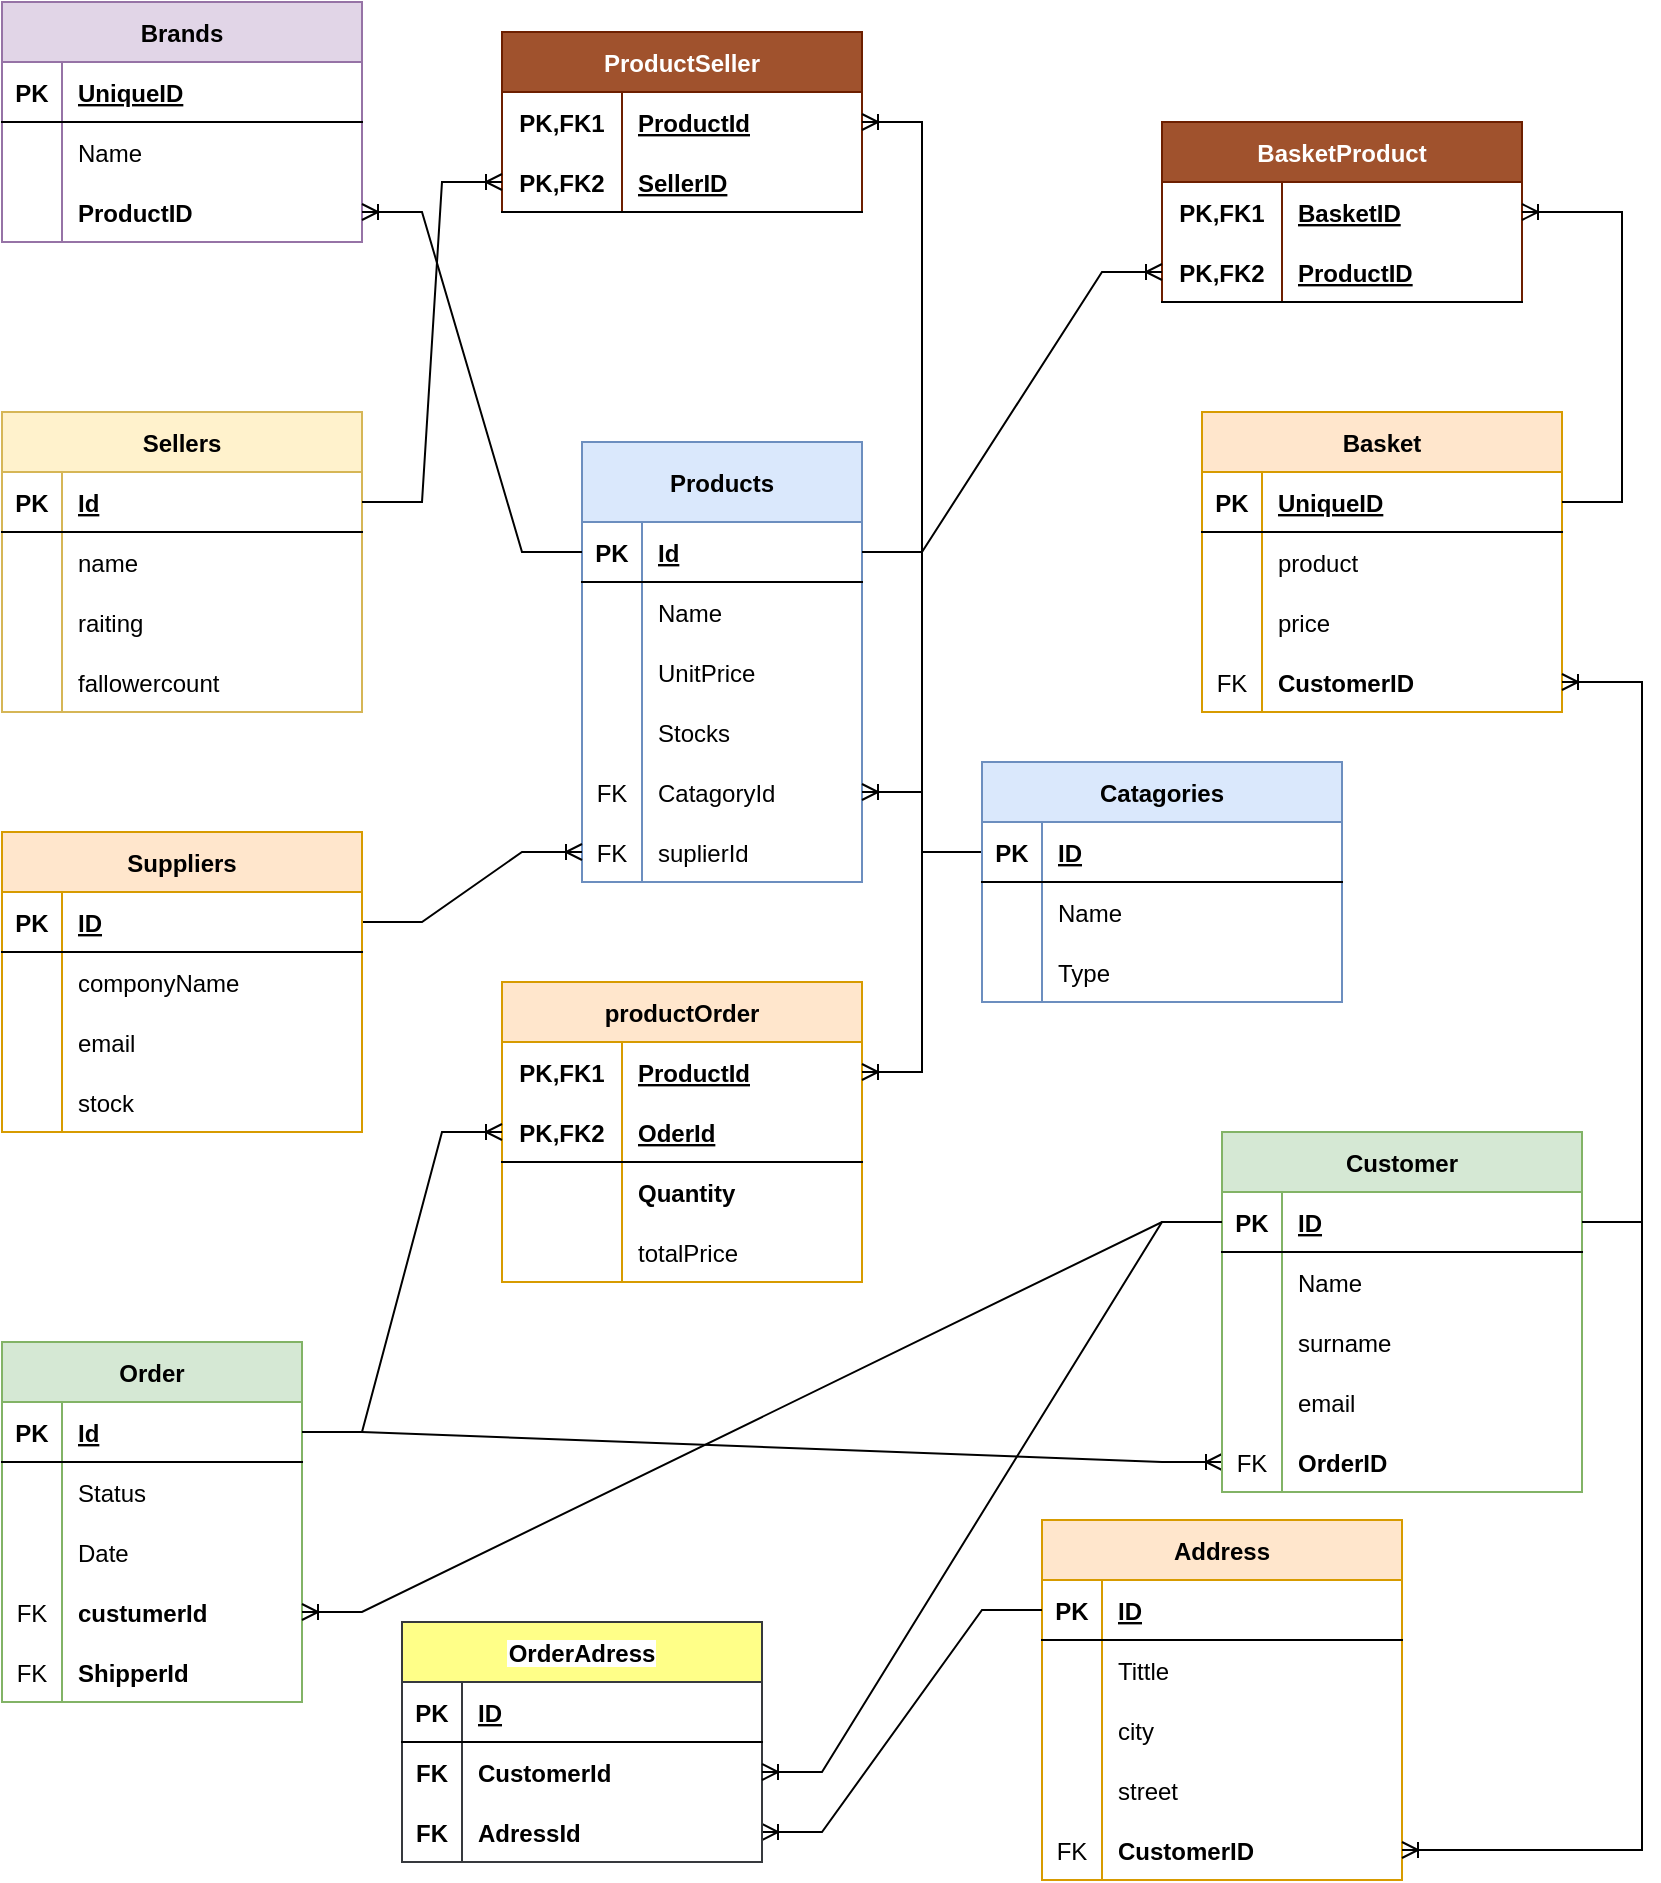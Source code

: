 <mxfile version="20.5.3" type="device"><diagram id="uLmXaA_rTnpHUvVM5UWr" name="Page-1"><mxGraphModel dx="1202" dy="511" grid="1" gridSize="10" guides="1" tooltips="1" connect="1" arrows="1" fold="1" page="1" pageScale="1" pageWidth="850" pageHeight="1100" math="0" shadow="0"><root><mxCell id="0"/><mxCell id="1" parent="0"/><mxCell id="Y8p78HQgg3cVnwT-oSne-27" value="Products" style="shape=table;startSize=40;container=1;collapsible=1;childLayout=tableLayout;fixedRows=1;rowLines=0;fontStyle=1;align=center;resizeLast=1;fillColor=#dae8fc;strokeColor=#6c8ebf;" vertex="1" parent="1"><mxGeometry x="300" y="450" width="140" height="220" as="geometry"/></mxCell><mxCell id="Y8p78HQgg3cVnwT-oSne-28" value="" style="shape=tableRow;horizontal=0;startSize=0;swimlaneHead=0;swimlaneBody=0;fillColor=none;collapsible=0;dropTarget=0;points=[[0,0.5],[1,0.5]];portConstraint=eastwest;top=0;left=0;right=0;bottom=1;" vertex="1" parent="Y8p78HQgg3cVnwT-oSne-27"><mxGeometry y="40" width="140" height="30" as="geometry"/></mxCell><mxCell id="Y8p78HQgg3cVnwT-oSne-29" value="PK" style="shape=partialRectangle;connectable=0;fillColor=none;top=0;left=0;bottom=0;right=0;fontStyle=1;overflow=hidden;" vertex="1" parent="Y8p78HQgg3cVnwT-oSne-28"><mxGeometry width="30" height="30" as="geometry"><mxRectangle width="30" height="30" as="alternateBounds"/></mxGeometry></mxCell><mxCell id="Y8p78HQgg3cVnwT-oSne-30" value="Id" style="shape=partialRectangle;connectable=0;fillColor=none;top=0;left=0;bottom=0;right=0;align=left;spacingLeft=6;fontStyle=5;overflow=hidden;" vertex="1" parent="Y8p78HQgg3cVnwT-oSne-28"><mxGeometry x="30" width="110" height="30" as="geometry"><mxRectangle width="110" height="30" as="alternateBounds"/></mxGeometry></mxCell><mxCell id="Y8p78HQgg3cVnwT-oSne-31" value="" style="shape=tableRow;horizontal=0;startSize=0;swimlaneHead=0;swimlaneBody=0;fillColor=none;collapsible=0;dropTarget=0;points=[[0,0.5],[1,0.5]];portConstraint=eastwest;top=0;left=0;right=0;bottom=0;" vertex="1" parent="Y8p78HQgg3cVnwT-oSne-27"><mxGeometry y="70" width="140" height="30" as="geometry"/></mxCell><mxCell id="Y8p78HQgg3cVnwT-oSne-32" value="" style="shape=partialRectangle;connectable=0;fillColor=none;top=0;left=0;bottom=0;right=0;editable=1;overflow=hidden;" vertex="1" parent="Y8p78HQgg3cVnwT-oSne-31"><mxGeometry width="30" height="30" as="geometry"><mxRectangle width="30" height="30" as="alternateBounds"/></mxGeometry></mxCell><mxCell id="Y8p78HQgg3cVnwT-oSne-33" value="Name" style="shape=partialRectangle;connectable=0;fillColor=none;top=0;left=0;bottom=0;right=0;align=left;spacingLeft=6;overflow=hidden;" vertex="1" parent="Y8p78HQgg3cVnwT-oSne-31"><mxGeometry x="30" width="110" height="30" as="geometry"><mxRectangle width="110" height="30" as="alternateBounds"/></mxGeometry></mxCell><mxCell id="Y8p78HQgg3cVnwT-oSne-34" value="" style="shape=tableRow;horizontal=0;startSize=0;swimlaneHead=0;swimlaneBody=0;fillColor=none;collapsible=0;dropTarget=0;points=[[0,0.5],[1,0.5]];portConstraint=eastwest;top=0;left=0;right=0;bottom=0;" vertex="1" parent="Y8p78HQgg3cVnwT-oSne-27"><mxGeometry y="100" width="140" height="30" as="geometry"/></mxCell><mxCell id="Y8p78HQgg3cVnwT-oSne-35" value="" style="shape=partialRectangle;connectable=0;fillColor=none;top=0;left=0;bottom=0;right=0;editable=1;overflow=hidden;" vertex="1" parent="Y8p78HQgg3cVnwT-oSne-34"><mxGeometry width="30" height="30" as="geometry"><mxRectangle width="30" height="30" as="alternateBounds"/></mxGeometry></mxCell><mxCell id="Y8p78HQgg3cVnwT-oSne-36" value="UnitPrice" style="shape=partialRectangle;connectable=0;fillColor=none;top=0;left=0;bottom=0;right=0;align=left;spacingLeft=6;overflow=hidden;" vertex="1" parent="Y8p78HQgg3cVnwT-oSne-34"><mxGeometry x="30" width="110" height="30" as="geometry"><mxRectangle width="110" height="30" as="alternateBounds"/></mxGeometry></mxCell><mxCell id="Y8p78HQgg3cVnwT-oSne-37" value="" style="shape=tableRow;horizontal=0;startSize=0;swimlaneHead=0;swimlaneBody=0;fillColor=none;collapsible=0;dropTarget=0;points=[[0,0.5],[1,0.5]];portConstraint=eastwest;top=0;left=0;right=0;bottom=0;" vertex="1" parent="Y8p78HQgg3cVnwT-oSne-27"><mxGeometry y="130" width="140" height="30" as="geometry"/></mxCell><mxCell id="Y8p78HQgg3cVnwT-oSne-38" value="" style="shape=partialRectangle;connectable=0;fillColor=none;top=0;left=0;bottom=0;right=0;editable=1;overflow=hidden;" vertex="1" parent="Y8p78HQgg3cVnwT-oSne-37"><mxGeometry width="30" height="30" as="geometry"><mxRectangle width="30" height="30" as="alternateBounds"/></mxGeometry></mxCell><mxCell id="Y8p78HQgg3cVnwT-oSne-39" value="Stocks" style="shape=partialRectangle;connectable=0;fillColor=none;top=0;left=0;bottom=0;right=0;align=left;spacingLeft=6;overflow=hidden;" vertex="1" parent="Y8p78HQgg3cVnwT-oSne-37"><mxGeometry x="30" width="110" height="30" as="geometry"><mxRectangle width="110" height="30" as="alternateBounds"/></mxGeometry></mxCell><mxCell id="Y8p78HQgg3cVnwT-oSne-40" value="" style="shape=tableRow;horizontal=0;startSize=0;swimlaneHead=0;swimlaneBody=0;fillColor=none;collapsible=0;dropTarget=0;points=[[0,0.5],[1,0.5]];portConstraint=eastwest;top=0;left=0;right=0;bottom=0;" vertex="1" parent="Y8p78HQgg3cVnwT-oSne-27"><mxGeometry y="160" width="140" height="30" as="geometry"/></mxCell><mxCell id="Y8p78HQgg3cVnwT-oSne-41" value="FK" style="shape=partialRectangle;connectable=0;fillColor=none;top=0;left=0;bottom=0;right=0;editable=1;overflow=hidden;" vertex="1" parent="Y8p78HQgg3cVnwT-oSne-40"><mxGeometry width="30" height="30" as="geometry"><mxRectangle width="30" height="30" as="alternateBounds"/></mxGeometry></mxCell><mxCell id="Y8p78HQgg3cVnwT-oSne-42" value="CatagoryId" style="shape=partialRectangle;connectable=0;fillColor=none;top=0;left=0;bottom=0;right=0;align=left;spacingLeft=6;overflow=hidden;" vertex="1" parent="Y8p78HQgg3cVnwT-oSne-40"><mxGeometry x="30" width="110" height="30" as="geometry"><mxRectangle width="110" height="30" as="alternateBounds"/></mxGeometry></mxCell><mxCell id="Y8p78HQgg3cVnwT-oSne-43" value="" style="shape=tableRow;horizontal=0;startSize=0;swimlaneHead=0;swimlaneBody=0;fillColor=none;collapsible=0;dropTarget=0;points=[[0,0.5],[1,0.5]];portConstraint=eastwest;top=0;left=0;right=0;bottom=0;" vertex="1" parent="Y8p78HQgg3cVnwT-oSne-27"><mxGeometry y="190" width="140" height="30" as="geometry"/></mxCell><mxCell id="Y8p78HQgg3cVnwT-oSne-44" value="FK" style="shape=partialRectangle;connectable=0;fillColor=none;top=0;left=0;bottom=0;right=0;editable=1;overflow=hidden;" vertex="1" parent="Y8p78HQgg3cVnwT-oSne-43"><mxGeometry width="30" height="30" as="geometry"><mxRectangle width="30" height="30" as="alternateBounds"/></mxGeometry></mxCell><mxCell id="Y8p78HQgg3cVnwT-oSne-45" value="suplierId" style="shape=partialRectangle;connectable=0;fillColor=none;top=0;left=0;bottom=0;right=0;align=left;spacingLeft=6;overflow=hidden;" vertex="1" parent="Y8p78HQgg3cVnwT-oSne-43"><mxGeometry x="30" width="110" height="30" as="geometry"><mxRectangle width="110" height="30" as="alternateBounds"/></mxGeometry></mxCell><mxCell id="Y8p78HQgg3cVnwT-oSne-46" value="Order" style="shape=table;startSize=30;container=1;collapsible=1;childLayout=tableLayout;fixedRows=1;rowLines=0;fontStyle=1;align=center;resizeLast=1;fillColor=#d5e8d4;strokeColor=#82b366;" vertex="1" parent="1"><mxGeometry x="10" y="900" width="150" height="180" as="geometry"/></mxCell><mxCell id="Y8p78HQgg3cVnwT-oSne-47" value="" style="shape=tableRow;horizontal=0;startSize=0;swimlaneHead=0;swimlaneBody=0;fillColor=none;collapsible=0;dropTarget=0;points=[[0,0.5],[1,0.5]];portConstraint=eastwest;top=0;left=0;right=0;bottom=1;" vertex="1" parent="Y8p78HQgg3cVnwT-oSne-46"><mxGeometry y="30" width="150" height="30" as="geometry"/></mxCell><mxCell id="Y8p78HQgg3cVnwT-oSne-48" value="PK" style="shape=partialRectangle;connectable=0;fillColor=none;top=0;left=0;bottom=0;right=0;fontStyle=1;overflow=hidden;" vertex="1" parent="Y8p78HQgg3cVnwT-oSne-47"><mxGeometry width="30" height="30" as="geometry"><mxRectangle width="30" height="30" as="alternateBounds"/></mxGeometry></mxCell><mxCell id="Y8p78HQgg3cVnwT-oSne-49" value="Id" style="shape=partialRectangle;connectable=0;fillColor=none;top=0;left=0;bottom=0;right=0;align=left;spacingLeft=6;fontStyle=5;overflow=hidden;" vertex="1" parent="Y8p78HQgg3cVnwT-oSne-47"><mxGeometry x="30" width="120" height="30" as="geometry"><mxRectangle width="120" height="30" as="alternateBounds"/></mxGeometry></mxCell><mxCell id="Y8p78HQgg3cVnwT-oSne-50" value="" style="shape=tableRow;horizontal=0;startSize=0;swimlaneHead=0;swimlaneBody=0;fillColor=none;collapsible=0;dropTarget=0;points=[[0,0.5],[1,0.5]];portConstraint=eastwest;top=0;left=0;right=0;bottom=0;" vertex="1" parent="Y8p78HQgg3cVnwT-oSne-46"><mxGeometry y="60" width="150" height="30" as="geometry"/></mxCell><mxCell id="Y8p78HQgg3cVnwT-oSne-51" value="" style="shape=partialRectangle;connectable=0;fillColor=none;top=0;left=0;bottom=0;right=0;editable=1;overflow=hidden;" vertex="1" parent="Y8p78HQgg3cVnwT-oSne-50"><mxGeometry width="30" height="30" as="geometry"><mxRectangle width="30" height="30" as="alternateBounds"/></mxGeometry></mxCell><mxCell id="Y8p78HQgg3cVnwT-oSne-52" value="Status" style="shape=partialRectangle;connectable=0;fillColor=none;top=0;left=0;bottom=0;right=0;align=left;spacingLeft=6;overflow=hidden;" vertex="1" parent="Y8p78HQgg3cVnwT-oSne-50"><mxGeometry x="30" width="120" height="30" as="geometry"><mxRectangle width="120" height="30" as="alternateBounds"/></mxGeometry></mxCell><mxCell id="Y8p78HQgg3cVnwT-oSne-53" value="" style="shape=tableRow;horizontal=0;startSize=0;swimlaneHead=0;swimlaneBody=0;fillColor=none;collapsible=0;dropTarget=0;points=[[0,0.5],[1,0.5]];portConstraint=eastwest;top=0;left=0;right=0;bottom=0;" vertex="1" parent="Y8p78HQgg3cVnwT-oSne-46"><mxGeometry y="90" width="150" height="30" as="geometry"/></mxCell><mxCell id="Y8p78HQgg3cVnwT-oSne-54" value="" style="shape=partialRectangle;connectable=0;fillColor=none;top=0;left=0;bottom=0;right=0;editable=1;overflow=hidden;" vertex="1" parent="Y8p78HQgg3cVnwT-oSne-53"><mxGeometry width="30" height="30" as="geometry"><mxRectangle width="30" height="30" as="alternateBounds"/></mxGeometry></mxCell><mxCell id="Y8p78HQgg3cVnwT-oSne-55" value="Date" style="shape=partialRectangle;connectable=0;fillColor=none;top=0;left=0;bottom=0;right=0;align=left;spacingLeft=6;overflow=hidden;" vertex="1" parent="Y8p78HQgg3cVnwT-oSne-53"><mxGeometry x="30" width="120" height="30" as="geometry"><mxRectangle width="120" height="30" as="alternateBounds"/></mxGeometry></mxCell><mxCell id="Y8p78HQgg3cVnwT-oSne-56" value="" style="shape=tableRow;horizontal=0;startSize=0;swimlaneHead=0;swimlaneBody=0;fillColor=none;collapsible=0;dropTarget=0;points=[[0,0.5],[1,0.5]];portConstraint=eastwest;top=0;left=0;right=0;bottom=0;" vertex="1" parent="Y8p78HQgg3cVnwT-oSne-46"><mxGeometry y="120" width="150" height="30" as="geometry"/></mxCell><mxCell id="Y8p78HQgg3cVnwT-oSne-57" value="FK" style="shape=partialRectangle;connectable=0;fillColor=none;top=0;left=0;bottom=0;right=0;editable=1;overflow=hidden;" vertex="1" parent="Y8p78HQgg3cVnwT-oSne-56"><mxGeometry width="30" height="30" as="geometry"><mxRectangle width="30" height="30" as="alternateBounds"/></mxGeometry></mxCell><mxCell id="Y8p78HQgg3cVnwT-oSne-58" value="custumerId" style="shape=partialRectangle;connectable=0;fillColor=none;top=0;left=0;bottom=0;right=0;align=left;spacingLeft=6;overflow=hidden;fontStyle=1" vertex="1" parent="Y8p78HQgg3cVnwT-oSne-56"><mxGeometry x="30" width="120" height="30" as="geometry"><mxRectangle width="120" height="30" as="alternateBounds"/></mxGeometry></mxCell><mxCell id="Y8p78HQgg3cVnwT-oSne-62" value="" style="shape=tableRow;horizontal=0;startSize=0;swimlaneHead=0;swimlaneBody=0;fillColor=none;collapsible=0;dropTarget=0;points=[[0,0.5],[1,0.5]];portConstraint=eastwest;top=0;left=0;right=0;bottom=0;" vertex="1" parent="Y8p78HQgg3cVnwT-oSne-46"><mxGeometry y="150" width="150" height="30" as="geometry"/></mxCell><mxCell id="Y8p78HQgg3cVnwT-oSne-63" value="FK" style="shape=partialRectangle;connectable=0;fillColor=none;top=0;left=0;bottom=0;right=0;editable=1;overflow=hidden;" vertex="1" parent="Y8p78HQgg3cVnwT-oSne-62"><mxGeometry width="30" height="30" as="geometry"><mxRectangle width="30" height="30" as="alternateBounds"/></mxGeometry></mxCell><mxCell id="Y8p78HQgg3cVnwT-oSne-64" value="ShipperId" style="shape=partialRectangle;connectable=0;fillColor=none;top=0;left=0;bottom=0;right=0;align=left;spacingLeft=6;overflow=hidden;fontStyle=1" vertex="1" parent="Y8p78HQgg3cVnwT-oSne-62"><mxGeometry x="30" width="120" height="30" as="geometry"><mxRectangle width="120" height="30" as="alternateBounds"/></mxGeometry></mxCell><mxCell id="Y8p78HQgg3cVnwT-oSne-65" value="BasketProduct" style="shape=table;startSize=30;container=1;collapsible=1;childLayout=tableLayout;fixedRows=1;rowLines=0;fontStyle=1;align=center;resizeLast=1;fillColor=#a0522d;fontColor=#ffffff;strokeColor=#6D1F00;" vertex="1" parent="1"><mxGeometry x="590" y="290" width="180" height="90" as="geometry"/></mxCell><mxCell id="Y8p78HQgg3cVnwT-oSne-66" value="" style="shape=tableRow;horizontal=0;startSize=0;swimlaneHead=0;swimlaneBody=0;fillColor=none;collapsible=0;dropTarget=0;points=[[0,0.5],[1,0.5]];portConstraint=eastwest;top=0;left=0;right=0;bottom=0;" vertex="1" parent="Y8p78HQgg3cVnwT-oSne-65"><mxGeometry y="30" width="180" height="30" as="geometry"/></mxCell><mxCell id="Y8p78HQgg3cVnwT-oSne-67" value="PK,FK1" style="shape=partialRectangle;connectable=0;fillColor=none;top=0;left=0;bottom=0;right=0;fontStyle=1;overflow=hidden;" vertex="1" parent="Y8p78HQgg3cVnwT-oSne-66"><mxGeometry width="60" height="30" as="geometry"><mxRectangle width="60" height="30" as="alternateBounds"/></mxGeometry></mxCell><mxCell id="Y8p78HQgg3cVnwT-oSne-68" value="BasketID" style="shape=partialRectangle;connectable=0;fillColor=none;top=0;left=0;bottom=0;right=0;align=left;spacingLeft=6;fontStyle=5;overflow=hidden;" vertex="1" parent="Y8p78HQgg3cVnwT-oSne-66"><mxGeometry x="60" width="120" height="30" as="geometry"><mxRectangle width="120" height="30" as="alternateBounds"/></mxGeometry></mxCell><mxCell id="Y8p78HQgg3cVnwT-oSne-69" value="" style="shape=tableRow;horizontal=0;startSize=0;swimlaneHead=0;swimlaneBody=0;fillColor=none;collapsible=0;dropTarget=0;points=[[0,0.5],[1,0.5]];portConstraint=eastwest;top=0;left=0;right=0;bottom=1;" vertex="1" parent="Y8p78HQgg3cVnwT-oSne-65"><mxGeometry y="60" width="180" height="30" as="geometry"/></mxCell><mxCell id="Y8p78HQgg3cVnwT-oSne-70" value="PK,FK2" style="shape=partialRectangle;connectable=0;fillColor=none;top=0;left=0;bottom=0;right=0;fontStyle=1;overflow=hidden;" vertex="1" parent="Y8p78HQgg3cVnwT-oSne-69"><mxGeometry width="60" height="30" as="geometry"><mxRectangle width="60" height="30" as="alternateBounds"/></mxGeometry></mxCell><mxCell id="Y8p78HQgg3cVnwT-oSne-71" value="ProductID" style="shape=partialRectangle;connectable=0;fillColor=none;top=0;left=0;bottom=0;right=0;align=left;spacingLeft=6;fontStyle=5;overflow=hidden;" vertex="1" parent="Y8p78HQgg3cVnwT-oSne-69"><mxGeometry x="60" width="120" height="30" as="geometry"><mxRectangle width="120" height="30" as="alternateBounds"/></mxGeometry></mxCell><mxCell id="Y8p78HQgg3cVnwT-oSne-72" value="Address" style="shape=table;startSize=30;container=1;collapsible=1;childLayout=tableLayout;fixedRows=1;rowLines=0;fontStyle=1;align=center;resizeLast=1;fillColor=#ffe6cc;strokeColor=#d79b00;" vertex="1" parent="1"><mxGeometry x="530" y="989" width="180" height="180" as="geometry"/></mxCell><mxCell id="Y8p78HQgg3cVnwT-oSne-73" value="" style="shape=tableRow;horizontal=0;startSize=0;swimlaneHead=0;swimlaneBody=0;fillColor=none;collapsible=0;dropTarget=0;points=[[0,0.5],[1,0.5]];portConstraint=eastwest;top=0;left=0;right=0;bottom=1;" vertex="1" parent="Y8p78HQgg3cVnwT-oSne-72"><mxGeometry y="30" width="180" height="30" as="geometry"/></mxCell><mxCell id="Y8p78HQgg3cVnwT-oSne-74" value="PK" style="shape=partialRectangle;connectable=0;fillColor=none;top=0;left=0;bottom=0;right=0;fontStyle=1;overflow=hidden;" vertex="1" parent="Y8p78HQgg3cVnwT-oSne-73"><mxGeometry width="30" height="30" as="geometry"><mxRectangle width="30" height="30" as="alternateBounds"/></mxGeometry></mxCell><mxCell id="Y8p78HQgg3cVnwT-oSne-75" value="ID" style="shape=partialRectangle;connectable=0;fillColor=none;top=0;left=0;bottom=0;right=0;align=left;spacingLeft=6;fontStyle=5;overflow=hidden;" vertex="1" parent="Y8p78HQgg3cVnwT-oSne-73"><mxGeometry x="30" width="150" height="30" as="geometry"><mxRectangle width="150" height="30" as="alternateBounds"/></mxGeometry></mxCell><mxCell id="Y8p78HQgg3cVnwT-oSne-76" value="" style="shape=tableRow;horizontal=0;startSize=0;swimlaneHead=0;swimlaneBody=0;fillColor=none;collapsible=0;dropTarget=0;points=[[0,0.5],[1,0.5]];portConstraint=eastwest;top=0;left=0;right=0;bottom=0;" vertex="1" parent="Y8p78HQgg3cVnwT-oSne-72"><mxGeometry y="60" width="180" height="30" as="geometry"/></mxCell><mxCell id="Y8p78HQgg3cVnwT-oSne-77" value="" style="shape=partialRectangle;connectable=0;fillColor=none;top=0;left=0;bottom=0;right=0;editable=1;overflow=hidden;" vertex="1" parent="Y8p78HQgg3cVnwT-oSne-76"><mxGeometry width="30" height="30" as="geometry"><mxRectangle width="30" height="30" as="alternateBounds"/></mxGeometry></mxCell><mxCell id="Y8p78HQgg3cVnwT-oSne-78" value="Tittle" style="shape=partialRectangle;connectable=0;fillColor=none;top=0;left=0;bottom=0;right=0;align=left;spacingLeft=6;overflow=hidden;" vertex="1" parent="Y8p78HQgg3cVnwT-oSne-76"><mxGeometry x="30" width="150" height="30" as="geometry"><mxRectangle width="150" height="30" as="alternateBounds"/></mxGeometry></mxCell><mxCell id="Y8p78HQgg3cVnwT-oSne-79" value="" style="shape=tableRow;horizontal=0;startSize=0;swimlaneHead=0;swimlaneBody=0;fillColor=none;collapsible=0;dropTarget=0;points=[[0,0.5],[1,0.5]];portConstraint=eastwest;top=0;left=0;right=0;bottom=0;" vertex="1" parent="Y8p78HQgg3cVnwT-oSne-72"><mxGeometry y="90" width="180" height="30" as="geometry"/></mxCell><mxCell id="Y8p78HQgg3cVnwT-oSne-80" value="" style="shape=partialRectangle;connectable=0;fillColor=none;top=0;left=0;bottom=0;right=0;editable=1;overflow=hidden;" vertex="1" parent="Y8p78HQgg3cVnwT-oSne-79"><mxGeometry width="30" height="30" as="geometry"><mxRectangle width="30" height="30" as="alternateBounds"/></mxGeometry></mxCell><mxCell id="Y8p78HQgg3cVnwT-oSne-81" value="city" style="shape=partialRectangle;connectable=0;fillColor=none;top=0;left=0;bottom=0;right=0;align=left;spacingLeft=6;overflow=hidden;" vertex="1" parent="Y8p78HQgg3cVnwT-oSne-79"><mxGeometry x="30" width="150" height="30" as="geometry"><mxRectangle width="150" height="30" as="alternateBounds"/></mxGeometry></mxCell><mxCell id="Y8p78HQgg3cVnwT-oSne-82" value="" style="shape=tableRow;horizontal=0;startSize=0;swimlaneHead=0;swimlaneBody=0;fillColor=none;collapsible=0;dropTarget=0;points=[[0,0.5],[1,0.5]];portConstraint=eastwest;top=0;left=0;right=0;bottom=0;" vertex="1" parent="Y8p78HQgg3cVnwT-oSne-72"><mxGeometry y="120" width="180" height="30" as="geometry"/></mxCell><mxCell id="Y8p78HQgg3cVnwT-oSne-83" value="" style="shape=partialRectangle;connectable=0;fillColor=none;top=0;left=0;bottom=0;right=0;editable=1;overflow=hidden;" vertex="1" parent="Y8p78HQgg3cVnwT-oSne-82"><mxGeometry width="30" height="30" as="geometry"><mxRectangle width="30" height="30" as="alternateBounds"/></mxGeometry></mxCell><mxCell id="Y8p78HQgg3cVnwT-oSne-84" value="street" style="shape=partialRectangle;connectable=0;fillColor=none;top=0;left=0;bottom=0;right=0;align=left;spacingLeft=6;overflow=hidden;" vertex="1" parent="Y8p78HQgg3cVnwT-oSne-82"><mxGeometry x="30" width="150" height="30" as="geometry"><mxRectangle width="150" height="30" as="alternateBounds"/></mxGeometry></mxCell><mxCell id="Y8p78HQgg3cVnwT-oSne-85" value="" style="shape=tableRow;horizontal=0;startSize=0;swimlaneHead=0;swimlaneBody=0;fillColor=none;collapsible=0;dropTarget=0;points=[[0,0.5],[1,0.5]];portConstraint=eastwest;top=0;left=0;right=0;bottom=0;" vertex="1" parent="Y8p78HQgg3cVnwT-oSne-72"><mxGeometry y="150" width="180" height="30" as="geometry"/></mxCell><mxCell id="Y8p78HQgg3cVnwT-oSne-86" value="FK" style="shape=partialRectangle;connectable=0;fillColor=none;top=0;left=0;bottom=0;right=0;editable=1;overflow=hidden;" vertex="1" parent="Y8p78HQgg3cVnwT-oSne-85"><mxGeometry width="30" height="30" as="geometry"><mxRectangle width="30" height="30" as="alternateBounds"/></mxGeometry></mxCell><mxCell id="Y8p78HQgg3cVnwT-oSne-87" value="CustomerID" style="shape=partialRectangle;connectable=0;fillColor=none;top=0;left=0;bottom=0;right=0;align=left;spacingLeft=6;overflow=hidden;fontStyle=1" vertex="1" parent="Y8p78HQgg3cVnwT-oSne-85"><mxGeometry x="30" width="150" height="30" as="geometry"><mxRectangle width="150" height="30" as="alternateBounds"/></mxGeometry></mxCell><mxCell id="Y8p78HQgg3cVnwT-oSne-88" style="edgeStyle=orthogonalEdgeStyle;rounded=0;orthogonalLoop=1;jettySize=auto;html=1;exitX=1;exitY=0.5;exitDx=0;exitDy=0;" edge="1" parent="Y8p78HQgg3cVnwT-oSne-72" source="Y8p78HQgg3cVnwT-oSne-85" target="Y8p78HQgg3cVnwT-oSne-85"><mxGeometry relative="1" as="geometry"/></mxCell><mxCell id="Y8p78HQgg3cVnwT-oSne-89" value="Sellers" style="shape=table;startSize=30;container=1;collapsible=1;childLayout=tableLayout;fixedRows=1;rowLines=0;fontStyle=1;align=center;resizeLast=1;fillColor=#fff2cc;strokeColor=#d6b656;" vertex="1" parent="1"><mxGeometry x="10" y="435" width="180" height="150" as="geometry"/></mxCell><mxCell id="Y8p78HQgg3cVnwT-oSne-90" value="" style="shape=tableRow;horizontal=0;startSize=0;swimlaneHead=0;swimlaneBody=0;fillColor=none;collapsible=0;dropTarget=0;points=[[0,0.5],[1,0.5]];portConstraint=eastwest;top=0;left=0;right=0;bottom=1;" vertex="1" parent="Y8p78HQgg3cVnwT-oSne-89"><mxGeometry y="30" width="180" height="30" as="geometry"/></mxCell><mxCell id="Y8p78HQgg3cVnwT-oSne-91" value="PK" style="shape=partialRectangle;connectable=0;fillColor=none;top=0;left=0;bottom=0;right=0;fontStyle=1;overflow=hidden;" vertex="1" parent="Y8p78HQgg3cVnwT-oSne-90"><mxGeometry width="30" height="30" as="geometry"><mxRectangle width="30" height="30" as="alternateBounds"/></mxGeometry></mxCell><mxCell id="Y8p78HQgg3cVnwT-oSne-92" value="Id" style="shape=partialRectangle;connectable=0;fillColor=none;top=0;left=0;bottom=0;right=0;align=left;spacingLeft=6;fontStyle=5;overflow=hidden;" vertex="1" parent="Y8p78HQgg3cVnwT-oSne-90"><mxGeometry x="30" width="150" height="30" as="geometry"><mxRectangle width="150" height="30" as="alternateBounds"/></mxGeometry></mxCell><mxCell id="Y8p78HQgg3cVnwT-oSne-93" value="" style="shape=tableRow;horizontal=0;startSize=0;swimlaneHead=0;swimlaneBody=0;fillColor=none;collapsible=0;dropTarget=0;points=[[0,0.5],[1,0.5]];portConstraint=eastwest;top=0;left=0;right=0;bottom=0;" vertex="1" parent="Y8p78HQgg3cVnwT-oSne-89"><mxGeometry y="60" width="180" height="30" as="geometry"/></mxCell><mxCell id="Y8p78HQgg3cVnwT-oSne-94" value="" style="shape=partialRectangle;connectable=0;fillColor=none;top=0;left=0;bottom=0;right=0;editable=1;overflow=hidden;" vertex="1" parent="Y8p78HQgg3cVnwT-oSne-93"><mxGeometry width="30" height="30" as="geometry"><mxRectangle width="30" height="30" as="alternateBounds"/></mxGeometry></mxCell><mxCell id="Y8p78HQgg3cVnwT-oSne-95" value="name" style="shape=partialRectangle;connectable=0;fillColor=none;top=0;left=0;bottom=0;right=0;align=left;spacingLeft=6;overflow=hidden;" vertex="1" parent="Y8p78HQgg3cVnwT-oSne-93"><mxGeometry x="30" width="150" height="30" as="geometry"><mxRectangle width="150" height="30" as="alternateBounds"/></mxGeometry></mxCell><mxCell id="Y8p78HQgg3cVnwT-oSne-96" value="" style="shape=tableRow;horizontal=0;startSize=0;swimlaneHead=0;swimlaneBody=0;fillColor=none;collapsible=0;dropTarget=0;points=[[0,0.5],[1,0.5]];portConstraint=eastwest;top=0;left=0;right=0;bottom=0;" vertex="1" parent="Y8p78HQgg3cVnwT-oSne-89"><mxGeometry y="90" width="180" height="30" as="geometry"/></mxCell><mxCell id="Y8p78HQgg3cVnwT-oSne-97" value="" style="shape=partialRectangle;connectable=0;fillColor=none;top=0;left=0;bottom=0;right=0;editable=1;overflow=hidden;" vertex="1" parent="Y8p78HQgg3cVnwT-oSne-96"><mxGeometry width="30" height="30" as="geometry"><mxRectangle width="30" height="30" as="alternateBounds"/></mxGeometry></mxCell><mxCell id="Y8p78HQgg3cVnwT-oSne-98" value="raiting" style="shape=partialRectangle;connectable=0;fillColor=none;top=0;left=0;bottom=0;right=0;align=left;spacingLeft=6;overflow=hidden;" vertex="1" parent="Y8p78HQgg3cVnwT-oSne-96"><mxGeometry x="30" width="150" height="30" as="geometry"><mxRectangle width="150" height="30" as="alternateBounds"/></mxGeometry></mxCell><mxCell id="Y8p78HQgg3cVnwT-oSne-99" value="" style="shape=tableRow;horizontal=0;startSize=0;swimlaneHead=0;swimlaneBody=0;fillColor=none;collapsible=0;dropTarget=0;points=[[0,0.5],[1,0.5]];portConstraint=eastwest;top=0;left=0;right=0;bottom=0;" vertex="1" parent="Y8p78HQgg3cVnwT-oSne-89"><mxGeometry y="120" width="180" height="30" as="geometry"/></mxCell><mxCell id="Y8p78HQgg3cVnwT-oSne-100" value="" style="shape=partialRectangle;connectable=0;fillColor=none;top=0;left=0;bottom=0;right=0;editable=1;overflow=hidden;" vertex="1" parent="Y8p78HQgg3cVnwT-oSne-99"><mxGeometry width="30" height="30" as="geometry"><mxRectangle width="30" height="30" as="alternateBounds"/></mxGeometry></mxCell><mxCell id="Y8p78HQgg3cVnwT-oSne-101" value="fallowercount" style="shape=partialRectangle;connectable=0;fillColor=none;top=0;left=0;bottom=0;right=0;align=left;spacingLeft=6;overflow=hidden;" vertex="1" parent="Y8p78HQgg3cVnwT-oSne-99"><mxGeometry x="30" width="150" height="30" as="geometry"><mxRectangle width="150" height="30" as="alternateBounds"/></mxGeometry></mxCell><mxCell id="Y8p78HQgg3cVnwT-oSne-102" value="Brands" style="shape=table;startSize=30;container=1;collapsible=1;childLayout=tableLayout;fixedRows=1;rowLines=0;fontStyle=1;align=center;resizeLast=1;fillColor=#e1d5e7;strokeColor=#9673a6;" vertex="1" parent="1"><mxGeometry x="10" y="230" width="180" height="120" as="geometry"/></mxCell><mxCell id="Y8p78HQgg3cVnwT-oSne-103" value="" style="shape=tableRow;horizontal=0;startSize=0;swimlaneHead=0;swimlaneBody=0;fillColor=none;collapsible=0;dropTarget=0;points=[[0,0.5],[1,0.5]];portConstraint=eastwest;top=0;left=0;right=0;bottom=1;" vertex="1" parent="Y8p78HQgg3cVnwT-oSne-102"><mxGeometry y="30" width="180" height="30" as="geometry"/></mxCell><mxCell id="Y8p78HQgg3cVnwT-oSne-104" value="PK" style="shape=partialRectangle;connectable=0;fillColor=none;top=0;left=0;bottom=0;right=0;fontStyle=1;overflow=hidden;" vertex="1" parent="Y8p78HQgg3cVnwT-oSne-103"><mxGeometry width="30" height="30" as="geometry"><mxRectangle width="30" height="30" as="alternateBounds"/></mxGeometry></mxCell><mxCell id="Y8p78HQgg3cVnwT-oSne-105" value="UniqueID" style="shape=partialRectangle;connectable=0;fillColor=none;top=0;left=0;bottom=0;right=0;align=left;spacingLeft=6;fontStyle=5;overflow=hidden;" vertex="1" parent="Y8p78HQgg3cVnwT-oSne-103"><mxGeometry x="30" width="150" height="30" as="geometry"><mxRectangle width="150" height="30" as="alternateBounds"/></mxGeometry></mxCell><mxCell id="Y8p78HQgg3cVnwT-oSne-106" value="" style="shape=tableRow;horizontal=0;startSize=0;swimlaneHead=0;swimlaneBody=0;fillColor=none;collapsible=0;dropTarget=0;points=[[0,0.5],[1,0.5]];portConstraint=eastwest;top=0;left=0;right=0;bottom=0;" vertex="1" parent="Y8p78HQgg3cVnwT-oSne-102"><mxGeometry y="60" width="180" height="30" as="geometry"/></mxCell><mxCell id="Y8p78HQgg3cVnwT-oSne-107" value="" style="shape=partialRectangle;connectable=0;fillColor=none;top=0;left=0;bottom=0;right=0;editable=1;overflow=hidden;" vertex="1" parent="Y8p78HQgg3cVnwT-oSne-106"><mxGeometry width="30" height="30" as="geometry"><mxRectangle width="30" height="30" as="alternateBounds"/></mxGeometry></mxCell><mxCell id="Y8p78HQgg3cVnwT-oSne-108" value="Name" style="shape=partialRectangle;connectable=0;fillColor=none;top=0;left=0;bottom=0;right=0;align=left;spacingLeft=6;overflow=hidden;" vertex="1" parent="Y8p78HQgg3cVnwT-oSne-106"><mxGeometry x="30" width="150" height="30" as="geometry"><mxRectangle width="150" height="30" as="alternateBounds"/></mxGeometry></mxCell><mxCell id="Y8p78HQgg3cVnwT-oSne-109" value="" style="shape=tableRow;horizontal=0;startSize=0;swimlaneHead=0;swimlaneBody=0;fillColor=none;collapsible=0;dropTarget=0;points=[[0,0.5],[1,0.5]];portConstraint=eastwest;top=0;left=0;right=0;bottom=0;" vertex="1" parent="Y8p78HQgg3cVnwT-oSne-102"><mxGeometry y="90" width="180" height="30" as="geometry"/></mxCell><mxCell id="Y8p78HQgg3cVnwT-oSne-110" value="" style="shape=partialRectangle;connectable=0;fillColor=none;top=0;left=0;bottom=0;right=0;editable=1;overflow=hidden;" vertex="1" parent="Y8p78HQgg3cVnwT-oSne-109"><mxGeometry width="30" height="30" as="geometry"><mxRectangle width="30" height="30" as="alternateBounds"/></mxGeometry></mxCell><mxCell id="Y8p78HQgg3cVnwT-oSne-111" value="ProductID" style="shape=partialRectangle;connectable=0;fillColor=none;top=0;left=0;bottom=0;right=0;align=left;spacingLeft=6;overflow=hidden;fontStyle=1" vertex="1" parent="Y8p78HQgg3cVnwT-oSne-109"><mxGeometry x="30" width="150" height="30" as="geometry"><mxRectangle width="150" height="30" as="alternateBounds"/></mxGeometry></mxCell><mxCell id="Y8p78HQgg3cVnwT-oSne-112" value="Basket" style="shape=table;startSize=30;container=1;collapsible=1;childLayout=tableLayout;fixedRows=1;rowLines=0;fontStyle=1;align=center;resizeLast=1;fillColor=#ffe6cc;strokeColor=#d79b00;" vertex="1" parent="1"><mxGeometry x="610" y="435" width="180" height="150" as="geometry"/></mxCell><mxCell id="Y8p78HQgg3cVnwT-oSne-113" value="" style="shape=tableRow;horizontal=0;startSize=0;swimlaneHead=0;swimlaneBody=0;fillColor=none;collapsible=0;dropTarget=0;points=[[0,0.5],[1,0.5]];portConstraint=eastwest;top=0;left=0;right=0;bottom=1;" vertex="1" parent="Y8p78HQgg3cVnwT-oSne-112"><mxGeometry y="30" width="180" height="30" as="geometry"/></mxCell><mxCell id="Y8p78HQgg3cVnwT-oSne-114" value="PK" style="shape=partialRectangle;connectable=0;fillColor=none;top=0;left=0;bottom=0;right=0;fontStyle=1;overflow=hidden;" vertex="1" parent="Y8p78HQgg3cVnwT-oSne-113"><mxGeometry width="30" height="30" as="geometry"><mxRectangle width="30" height="30" as="alternateBounds"/></mxGeometry></mxCell><mxCell id="Y8p78HQgg3cVnwT-oSne-115" value="UniqueID" style="shape=partialRectangle;connectable=0;fillColor=none;top=0;left=0;bottom=0;right=0;align=left;spacingLeft=6;fontStyle=5;overflow=hidden;" vertex="1" parent="Y8p78HQgg3cVnwT-oSne-113"><mxGeometry x="30" width="150" height="30" as="geometry"><mxRectangle width="150" height="30" as="alternateBounds"/></mxGeometry></mxCell><mxCell id="Y8p78HQgg3cVnwT-oSne-116" value="" style="shape=tableRow;horizontal=0;startSize=0;swimlaneHead=0;swimlaneBody=0;fillColor=none;collapsible=0;dropTarget=0;points=[[0,0.5],[1,0.5]];portConstraint=eastwest;top=0;left=0;right=0;bottom=0;" vertex="1" parent="Y8p78HQgg3cVnwT-oSne-112"><mxGeometry y="60" width="180" height="30" as="geometry"/></mxCell><mxCell id="Y8p78HQgg3cVnwT-oSne-117" value="" style="shape=partialRectangle;connectable=0;fillColor=none;top=0;left=0;bottom=0;right=0;editable=1;overflow=hidden;" vertex="1" parent="Y8p78HQgg3cVnwT-oSne-116"><mxGeometry width="30" height="30" as="geometry"><mxRectangle width="30" height="30" as="alternateBounds"/></mxGeometry></mxCell><mxCell id="Y8p78HQgg3cVnwT-oSne-118" value="product" style="shape=partialRectangle;connectable=0;fillColor=none;top=0;left=0;bottom=0;right=0;align=left;spacingLeft=6;overflow=hidden;" vertex="1" parent="Y8p78HQgg3cVnwT-oSne-116"><mxGeometry x="30" width="150" height="30" as="geometry"><mxRectangle width="150" height="30" as="alternateBounds"/></mxGeometry></mxCell><mxCell id="Y8p78HQgg3cVnwT-oSne-119" value="" style="shape=tableRow;horizontal=0;startSize=0;swimlaneHead=0;swimlaneBody=0;fillColor=none;collapsible=0;dropTarget=0;points=[[0,0.5],[1,0.5]];portConstraint=eastwest;top=0;left=0;right=0;bottom=0;" vertex="1" parent="Y8p78HQgg3cVnwT-oSne-112"><mxGeometry y="90" width="180" height="30" as="geometry"/></mxCell><mxCell id="Y8p78HQgg3cVnwT-oSne-120" value="" style="shape=partialRectangle;connectable=0;fillColor=none;top=0;left=0;bottom=0;right=0;editable=1;overflow=hidden;" vertex="1" parent="Y8p78HQgg3cVnwT-oSne-119"><mxGeometry width="30" height="30" as="geometry"><mxRectangle width="30" height="30" as="alternateBounds"/></mxGeometry></mxCell><mxCell id="Y8p78HQgg3cVnwT-oSne-121" value="price" style="shape=partialRectangle;connectable=0;fillColor=none;top=0;left=0;bottom=0;right=0;align=left;spacingLeft=6;overflow=hidden;" vertex="1" parent="Y8p78HQgg3cVnwT-oSne-119"><mxGeometry x="30" width="150" height="30" as="geometry"><mxRectangle width="150" height="30" as="alternateBounds"/></mxGeometry></mxCell><mxCell id="Y8p78HQgg3cVnwT-oSne-122" value="" style="shape=tableRow;horizontal=0;startSize=0;swimlaneHead=0;swimlaneBody=0;fillColor=none;collapsible=0;dropTarget=0;points=[[0,0.5],[1,0.5]];portConstraint=eastwest;top=0;left=0;right=0;bottom=0;" vertex="1" parent="Y8p78HQgg3cVnwT-oSne-112"><mxGeometry y="120" width="180" height="30" as="geometry"/></mxCell><mxCell id="Y8p78HQgg3cVnwT-oSne-123" value="FK" style="shape=partialRectangle;connectable=0;fillColor=none;top=0;left=0;bottom=0;right=0;editable=1;overflow=hidden;" vertex="1" parent="Y8p78HQgg3cVnwT-oSne-122"><mxGeometry width="30" height="30" as="geometry"><mxRectangle width="30" height="30" as="alternateBounds"/></mxGeometry></mxCell><mxCell id="Y8p78HQgg3cVnwT-oSne-124" value="CustomerID" style="shape=partialRectangle;connectable=0;fillColor=none;top=0;left=0;bottom=0;right=0;align=left;spacingLeft=6;overflow=hidden;fontStyle=1" vertex="1" parent="Y8p78HQgg3cVnwT-oSne-122"><mxGeometry x="30" width="150" height="30" as="geometry"><mxRectangle width="150" height="30" as="alternateBounds"/></mxGeometry></mxCell><mxCell id="Y8p78HQgg3cVnwT-oSne-125" value="ProductSeller" style="shape=table;startSize=30;container=1;collapsible=1;childLayout=tableLayout;fixedRows=1;rowLines=0;fontStyle=1;align=center;resizeLast=1;fillColor=#a0522d;fontColor=#ffffff;strokeColor=#6D1F00;" vertex="1" parent="1"><mxGeometry x="260" y="245" width="180" height="90" as="geometry"/></mxCell><mxCell id="Y8p78HQgg3cVnwT-oSne-126" value="" style="shape=tableRow;horizontal=0;startSize=0;swimlaneHead=0;swimlaneBody=0;fillColor=none;collapsible=0;dropTarget=0;points=[[0,0.5],[1,0.5]];portConstraint=eastwest;top=0;left=0;right=0;bottom=0;" vertex="1" parent="Y8p78HQgg3cVnwT-oSne-125"><mxGeometry y="30" width="180" height="30" as="geometry"/></mxCell><mxCell id="Y8p78HQgg3cVnwT-oSne-127" value="PK,FK1" style="shape=partialRectangle;connectable=0;fillColor=none;top=0;left=0;bottom=0;right=0;fontStyle=1;overflow=hidden;" vertex="1" parent="Y8p78HQgg3cVnwT-oSne-126"><mxGeometry width="60" height="30" as="geometry"><mxRectangle width="60" height="30" as="alternateBounds"/></mxGeometry></mxCell><mxCell id="Y8p78HQgg3cVnwT-oSne-128" value="ProductId" style="shape=partialRectangle;connectable=0;fillColor=none;top=0;left=0;bottom=0;right=0;align=left;spacingLeft=6;fontStyle=5;overflow=hidden;" vertex="1" parent="Y8p78HQgg3cVnwT-oSne-126"><mxGeometry x="60" width="120" height="30" as="geometry"><mxRectangle width="120" height="30" as="alternateBounds"/></mxGeometry></mxCell><mxCell id="Y8p78HQgg3cVnwT-oSne-129" value="" style="shape=tableRow;horizontal=0;startSize=0;swimlaneHead=0;swimlaneBody=0;fillColor=none;collapsible=0;dropTarget=0;points=[[0,0.5],[1,0.5]];portConstraint=eastwest;top=0;left=0;right=0;bottom=1;" vertex="1" parent="Y8p78HQgg3cVnwT-oSne-125"><mxGeometry y="60" width="180" height="30" as="geometry"/></mxCell><mxCell id="Y8p78HQgg3cVnwT-oSne-130" value="PK,FK2" style="shape=partialRectangle;connectable=0;fillColor=none;top=0;left=0;bottom=0;right=0;fontStyle=1;overflow=hidden;" vertex="1" parent="Y8p78HQgg3cVnwT-oSne-129"><mxGeometry width="60" height="30" as="geometry"><mxRectangle width="60" height="30" as="alternateBounds"/></mxGeometry></mxCell><mxCell id="Y8p78HQgg3cVnwT-oSne-131" value="SellerID" style="shape=partialRectangle;connectable=0;fillColor=none;top=0;left=0;bottom=0;right=0;align=left;spacingLeft=6;fontStyle=5;overflow=hidden;" vertex="1" parent="Y8p78HQgg3cVnwT-oSne-129"><mxGeometry x="60" width="120" height="30" as="geometry"><mxRectangle width="120" height="30" as="alternateBounds"/></mxGeometry></mxCell><mxCell id="Y8p78HQgg3cVnwT-oSne-132" value="" style="edgeStyle=entityRelationEdgeStyle;fontSize=12;html=1;endArrow=ERoneToMany;rounded=0;entryX=0;entryY=0.5;entryDx=0;entryDy=0;" edge="1" parent="1" source="Y8p78HQgg3cVnwT-oSne-47" target="Y8p78HQgg3cVnwT-oSne-167"><mxGeometry width="100" height="100" relative="1" as="geometry"><mxPoint x="340" y="490" as="sourcePoint"/><mxPoint x="440" y="390" as="targetPoint"/></mxGeometry></mxCell><mxCell id="Y8p78HQgg3cVnwT-oSne-133" value="" style="edgeStyle=entityRelationEdgeStyle;fontSize=12;html=1;endArrow=ERoneToMany;rounded=0;entryX=1;entryY=0.5;entryDx=0;entryDy=0;" edge="1" parent="1" source="Y8p78HQgg3cVnwT-oSne-155" target="Y8p78HQgg3cVnwT-oSne-85"><mxGeometry width="100" height="100" relative="1" as="geometry"><mxPoint x="340" y="490" as="sourcePoint"/><mxPoint x="440" y="390" as="targetPoint"/></mxGeometry></mxCell><mxCell id="Y8p78HQgg3cVnwT-oSne-134" value="" style="edgeStyle=entityRelationEdgeStyle;fontSize=12;html=1;endArrow=ERoneToMany;rounded=0;entryX=1;entryY=0.5;entryDx=0;entryDy=0;" edge="1" parent="1" source="Y8p78HQgg3cVnwT-oSne-184" target="Y8p78HQgg3cVnwT-oSne-40"><mxGeometry width="100" height="100" relative="1" as="geometry"><mxPoint x="330" y="350" as="sourcePoint"/><mxPoint x="430" y="250" as="targetPoint"/></mxGeometry></mxCell><mxCell id="Y8p78HQgg3cVnwT-oSne-135" value="" style="edgeStyle=entityRelationEdgeStyle;fontSize=12;html=1;endArrow=ERoneToMany;rounded=0;" edge="1" parent="1" source="Y8p78HQgg3cVnwT-oSne-171" target="Y8p78HQgg3cVnwT-oSne-43"><mxGeometry width="100" height="100" relative="1" as="geometry"><mxPoint x="330" y="350" as="sourcePoint"/><mxPoint x="430" y="250" as="targetPoint"/></mxGeometry></mxCell><mxCell id="Y8p78HQgg3cVnwT-oSne-136" value="" style="edgeStyle=entityRelationEdgeStyle;fontSize=12;html=1;endArrow=ERoneToMany;rounded=0;" edge="1" parent="1" source="Y8p78HQgg3cVnwT-oSne-28" target="Y8p78HQgg3cVnwT-oSne-69"><mxGeometry width="100" height="100" relative="1" as="geometry"><mxPoint x="330" y="270" as="sourcePoint"/><mxPoint x="430" y="170" as="targetPoint"/></mxGeometry></mxCell><mxCell id="Y8p78HQgg3cVnwT-oSne-137" value="" style="edgeStyle=entityRelationEdgeStyle;fontSize=12;html=1;endArrow=ERoneToMany;rounded=0;" edge="1" parent="1" source="Y8p78HQgg3cVnwT-oSne-113" target="Y8p78HQgg3cVnwT-oSne-66"><mxGeometry width="100" height="100" relative="1" as="geometry"><mxPoint x="410" y="150" as="sourcePoint"/><mxPoint x="510" y="50" as="targetPoint"/></mxGeometry></mxCell><mxCell id="Y8p78HQgg3cVnwT-oSne-138" value="" style="edgeStyle=entityRelationEdgeStyle;fontSize=12;html=1;endArrow=ERoneToMany;rounded=0;entryX=1;entryY=0.5;entryDx=0;entryDy=0;" edge="1" parent="1" source="Y8p78HQgg3cVnwT-oSne-155" target="Y8p78HQgg3cVnwT-oSne-56"><mxGeometry width="100" height="100" relative="1" as="geometry"><mxPoint x="330" y="570" as="sourcePoint"/><mxPoint x="430" y="470" as="targetPoint"/></mxGeometry></mxCell><mxCell id="Y8p78HQgg3cVnwT-oSne-139" value="" style="edgeStyle=entityRelationEdgeStyle;fontSize=12;html=1;endArrow=ERoneToMany;rounded=0;entryX=1;entryY=0.5;entryDx=0;entryDy=0;" edge="1" parent="1" source="Y8p78HQgg3cVnwT-oSne-73" target="Y8p78HQgg3cVnwT-oSne-205"><mxGeometry width="100" height="100" relative="1" as="geometry"><mxPoint x="160" y="530" as="sourcePoint"/><mxPoint x="260" y="430" as="targetPoint"/></mxGeometry></mxCell><mxCell id="Y8p78HQgg3cVnwT-oSne-140" value="" style="edgeStyle=entityRelationEdgeStyle;fontSize=12;html=1;endArrow=ERoneToMany;rounded=0;" edge="1" parent="1" source="Y8p78HQgg3cVnwT-oSne-90" target="Y8p78HQgg3cVnwT-oSne-129"><mxGeometry width="100" height="100" relative="1" as="geometry"><mxPoint x="220" y="790" as="sourcePoint"/><mxPoint x="320" y="690" as="targetPoint"/></mxGeometry></mxCell><mxCell id="Y8p78HQgg3cVnwT-oSne-141" value="productOrder" style="shape=table;startSize=30;container=1;collapsible=1;childLayout=tableLayout;fixedRows=1;rowLines=0;fontStyle=1;align=center;resizeLast=1;fillColor=#ffe6cc;strokeColor=#d79b00;" vertex="1" parent="1"><mxGeometry x="260" y="720" width="180" height="150" as="geometry"/></mxCell><mxCell id="Y8p78HQgg3cVnwT-oSne-142" value="" style="shape=tableRow;horizontal=0;startSize=0;swimlaneHead=0;swimlaneBody=0;fillColor=none;collapsible=0;dropTarget=0;points=[[0,0.5],[1,0.5]];portConstraint=eastwest;top=0;left=0;right=0;bottom=0;" vertex="1" parent="Y8p78HQgg3cVnwT-oSne-141"><mxGeometry y="30" width="180" height="30" as="geometry"/></mxCell><mxCell id="Y8p78HQgg3cVnwT-oSne-143" value="PK,FK1" style="shape=partialRectangle;connectable=0;fillColor=none;top=0;left=0;bottom=0;right=0;fontStyle=1;overflow=hidden;" vertex="1" parent="Y8p78HQgg3cVnwT-oSne-142"><mxGeometry width="60" height="30" as="geometry"><mxRectangle width="60" height="30" as="alternateBounds"/></mxGeometry></mxCell><mxCell id="Y8p78HQgg3cVnwT-oSne-144" value="ProductId" style="shape=partialRectangle;connectable=0;fillColor=none;top=0;left=0;bottom=0;right=0;align=left;spacingLeft=6;fontStyle=5;overflow=hidden;" vertex="1" parent="Y8p78HQgg3cVnwT-oSne-142"><mxGeometry x="60" width="120" height="30" as="geometry"><mxRectangle width="120" height="30" as="alternateBounds"/></mxGeometry></mxCell><mxCell id="Y8p78HQgg3cVnwT-oSne-145" value="" style="shape=tableRow;horizontal=0;startSize=0;swimlaneHead=0;swimlaneBody=0;fillColor=none;collapsible=0;dropTarget=0;points=[[0,0.5],[1,0.5]];portConstraint=eastwest;top=0;left=0;right=0;bottom=1;" vertex="1" parent="Y8p78HQgg3cVnwT-oSne-141"><mxGeometry y="60" width="180" height="30" as="geometry"/></mxCell><mxCell id="Y8p78HQgg3cVnwT-oSne-146" value="PK,FK2" style="shape=partialRectangle;connectable=0;fillColor=none;top=0;left=0;bottom=0;right=0;fontStyle=1;overflow=hidden;" vertex="1" parent="Y8p78HQgg3cVnwT-oSne-145"><mxGeometry width="60" height="30" as="geometry"><mxRectangle width="60" height="30" as="alternateBounds"/></mxGeometry></mxCell><mxCell id="Y8p78HQgg3cVnwT-oSne-147" value="OderId" style="shape=partialRectangle;connectable=0;fillColor=none;top=0;left=0;bottom=0;right=0;align=left;spacingLeft=6;fontStyle=5;overflow=hidden;" vertex="1" parent="Y8p78HQgg3cVnwT-oSne-145"><mxGeometry x="60" width="120" height="30" as="geometry"><mxRectangle width="120" height="30" as="alternateBounds"/></mxGeometry></mxCell><mxCell id="Y8p78HQgg3cVnwT-oSne-148" value="" style="shape=tableRow;horizontal=0;startSize=0;swimlaneHead=0;swimlaneBody=0;fillColor=none;collapsible=0;dropTarget=0;points=[[0,0.5],[1,0.5]];portConstraint=eastwest;top=0;left=0;right=0;bottom=0;" vertex="1" parent="Y8p78HQgg3cVnwT-oSne-141"><mxGeometry y="90" width="180" height="30" as="geometry"/></mxCell><mxCell id="Y8p78HQgg3cVnwT-oSne-149" value="" style="shape=partialRectangle;connectable=0;fillColor=none;top=0;left=0;bottom=0;right=0;editable=1;overflow=hidden;" vertex="1" parent="Y8p78HQgg3cVnwT-oSne-148"><mxGeometry width="60" height="30" as="geometry"><mxRectangle width="60" height="30" as="alternateBounds"/></mxGeometry></mxCell><mxCell id="Y8p78HQgg3cVnwT-oSne-150" value="Quantity" style="shape=partialRectangle;connectable=0;fillColor=none;top=0;left=0;bottom=0;right=0;align=left;spacingLeft=6;overflow=hidden;fontStyle=1" vertex="1" parent="Y8p78HQgg3cVnwT-oSne-148"><mxGeometry x="60" width="120" height="30" as="geometry"><mxRectangle width="120" height="30" as="alternateBounds"/></mxGeometry></mxCell><mxCell id="Y8p78HQgg3cVnwT-oSne-151" value="" style="shape=tableRow;horizontal=0;startSize=0;swimlaneHead=0;swimlaneBody=0;fillColor=none;collapsible=0;dropTarget=0;points=[[0,0.5],[1,0.5]];portConstraint=eastwest;top=0;left=0;right=0;bottom=0;" vertex="1" parent="Y8p78HQgg3cVnwT-oSne-141"><mxGeometry y="120" width="180" height="30" as="geometry"/></mxCell><mxCell id="Y8p78HQgg3cVnwT-oSne-152" value="" style="shape=partialRectangle;connectable=0;fillColor=none;top=0;left=0;bottom=0;right=0;editable=1;overflow=hidden;" vertex="1" parent="Y8p78HQgg3cVnwT-oSne-151"><mxGeometry width="60" height="30" as="geometry"><mxRectangle width="60" height="30" as="alternateBounds"/></mxGeometry></mxCell><mxCell id="Y8p78HQgg3cVnwT-oSne-153" value="totalPrice" style="shape=partialRectangle;connectable=0;fillColor=none;top=0;left=0;bottom=0;right=0;align=left;spacingLeft=6;overflow=hidden;" vertex="1" parent="Y8p78HQgg3cVnwT-oSne-151"><mxGeometry x="60" width="120" height="30" as="geometry"><mxRectangle width="120" height="30" as="alternateBounds"/></mxGeometry></mxCell><mxCell id="Y8p78HQgg3cVnwT-oSne-154" value="Customer" style="shape=table;startSize=30;container=1;collapsible=1;childLayout=tableLayout;fixedRows=1;rowLines=0;fontStyle=1;align=center;resizeLast=1;fillColor=#d5e8d4;strokeColor=#82b366;" vertex="1" parent="1"><mxGeometry x="620" y="795" width="180" height="180" as="geometry"/></mxCell><mxCell id="Y8p78HQgg3cVnwT-oSne-155" value="" style="shape=tableRow;horizontal=0;startSize=0;swimlaneHead=0;swimlaneBody=0;fillColor=none;collapsible=0;dropTarget=0;points=[[0,0.5],[1,0.5]];portConstraint=eastwest;top=0;left=0;right=0;bottom=1;" vertex="1" parent="Y8p78HQgg3cVnwT-oSne-154"><mxGeometry y="30" width="180" height="30" as="geometry"/></mxCell><mxCell id="Y8p78HQgg3cVnwT-oSne-156" value="PK" style="shape=partialRectangle;connectable=0;fillColor=none;top=0;left=0;bottom=0;right=0;fontStyle=1;overflow=hidden;" vertex="1" parent="Y8p78HQgg3cVnwT-oSne-155"><mxGeometry width="30" height="30" as="geometry"><mxRectangle width="30" height="30" as="alternateBounds"/></mxGeometry></mxCell><mxCell id="Y8p78HQgg3cVnwT-oSne-157" value="ID" style="shape=partialRectangle;connectable=0;fillColor=none;top=0;left=0;bottom=0;right=0;align=left;spacingLeft=6;fontStyle=5;overflow=hidden;" vertex="1" parent="Y8p78HQgg3cVnwT-oSne-155"><mxGeometry x="30" width="150" height="30" as="geometry"><mxRectangle width="150" height="30" as="alternateBounds"/></mxGeometry></mxCell><mxCell id="Y8p78HQgg3cVnwT-oSne-158" value="" style="shape=tableRow;horizontal=0;startSize=0;swimlaneHead=0;swimlaneBody=0;fillColor=none;collapsible=0;dropTarget=0;points=[[0,0.5],[1,0.5]];portConstraint=eastwest;top=0;left=0;right=0;bottom=0;" vertex="1" parent="Y8p78HQgg3cVnwT-oSne-154"><mxGeometry y="60" width="180" height="30" as="geometry"/></mxCell><mxCell id="Y8p78HQgg3cVnwT-oSne-159" value="" style="shape=partialRectangle;connectable=0;fillColor=none;top=0;left=0;bottom=0;right=0;editable=1;overflow=hidden;" vertex="1" parent="Y8p78HQgg3cVnwT-oSne-158"><mxGeometry width="30" height="30" as="geometry"><mxRectangle width="30" height="30" as="alternateBounds"/></mxGeometry></mxCell><mxCell id="Y8p78HQgg3cVnwT-oSne-160" value="Name" style="shape=partialRectangle;connectable=0;fillColor=none;top=0;left=0;bottom=0;right=0;align=left;spacingLeft=6;overflow=hidden;" vertex="1" parent="Y8p78HQgg3cVnwT-oSne-158"><mxGeometry x="30" width="150" height="30" as="geometry"><mxRectangle width="150" height="30" as="alternateBounds"/></mxGeometry></mxCell><mxCell id="Y8p78HQgg3cVnwT-oSne-161" value="" style="shape=tableRow;horizontal=0;startSize=0;swimlaneHead=0;swimlaneBody=0;fillColor=none;collapsible=0;dropTarget=0;points=[[0,0.5],[1,0.5]];portConstraint=eastwest;top=0;left=0;right=0;bottom=0;" vertex="1" parent="Y8p78HQgg3cVnwT-oSne-154"><mxGeometry y="90" width="180" height="30" as="geometry"/></mxCell><mxCell id="Y8p78HQgg3cVnwT-oSne-162" value="" style="shape=partialRectangle;connectable=0;fillColor=none;top=0;left=0;bottom=0;right=0;editable=1;overflow=hidden;" vertex="1" parent="Y8p78HQgg3cVnwT-oSne-161"><mxGeometry width="30" height="30" as="geometry"><mxRectangle width="30" height="30" as="alternateBounds"/></mxGeometry></mxCell><mxCell id="Y8p78HQgg3cVnwT-oSne-163" value="surname" style="shape=partialRectangle;connectable=0;fillColor=none;top=0;left=0;bottom=0;right=0;align=left;spacingLeft=6;overflow=hidden;" vertex="1" parent="Y8p78HQgg3cVnwT-oSne-161"><mxGeometry x="30" width="150" height="30" as="geometry"><mxRectangle width="150" height="30" as="alternateBounds"/></mxGeometry></mxCell><mxCell id="Y8p78HQgg3cVnwT-oSne-164" value="" style="shape=tableRow;horizontal=0;startSize=0;swimlaneHead=0;swimlaneBody=0;fillColor=none;collapsible=0;dropTarget=0;points=[[0,0.5],[1,0.5]];portConstraint=eastwest;top=0;left=0;right=0;bottom=0;" vertex="1" parent="Y8p78HQgg3cVnwT-oSne-154"><mxGeometry y="120" width="180" height="30" as="geometry"/></mxCell><mxCell id="Y8p78HQgg3cVnwT-oSne-165" value="" style="shape=partialRectangle;connectable=0;fillColor=none;top=0;left=0;bottom=0;right=0;editable=1;overflow=hidden;" vertex="1" parent="Y8p78HQgg3cVnwT-oSne-164"><mxGeometry width="30" height="30" as="geometry"><mxRectangle width="30" height="30" as="alternateBounds"/></mxGeometry></mxCell><mxCell id="Y8p78HQgg3cVnwT-oSne-166" value="email" style="shape=partialRectangle;connectable=0;fillColor=none;top=0;left=0;bottom=0;right=0;align=left;spacingLeft=6;overflow=hidden;" vertex="1" parent="Y8p78HQgg3cVnwT-oSne-164"><mxGeometry x="30" width="150" height="30" as="geometry"><mxRectangle width="150" height="30" as="alternateBounds"/></mxGeometry></mxCell><mxCell id="Y8p78HQgg3cVnwT-oSne-167" value="" style="shape=tableRow;horizontal=0;startSize=0;swimlaneHead=0;swimlaneBody=0;fillColor=none;collapsible=0;dropTarget=0;points=[[0,0.5],[1,0.5]];portConstraint=eastwest;top=0;left=0;right=0;bottom=0;" vertex="1" parent="Y8p78HQgg3cVnwT-oSne-154"><mxGeometry y="150" width="180" height="30" as="geometry"/></mxCell><mxCell id="Y8p78HQgg3cVnwT-oSne-168" value="FK" style="shape=partialRectangle;connectable=0;fillColor=none;top=0;left=0;bottom=0;right=0;editable=1;overflow=hidden;" vertex="1" parent="Y8p78HQgg3cVnwT-oSne-167"><mxGeometry width="30" height="30" as="geometry"><mxRectangle width="30" height="30" as="alternateBounds"/></mxGeometry></mxCell><mxCell id="Y8p78HQgg3cVnwT-oSne-169" value="OrderID" style="shape=partialRectangle;connectable=0;fillColor=none;top=0;left=0;bottom=0;right=0;align=left;spacingLeft=6;overflow=hidden;fontStyle=1" vertex="1" parent="Y8p78HQgg3cVnwT-oSne-167"><mxGeometry x="30" width="150" height="30" as="geometry"><mxRectangle width="150" height="30" as="alternateBounds"/></mxGeometry></mxCell><mxCell id="Y8p78HQgg3cVnwT-oSne-170" value="Suppliers" style="shape=table;startSize=30;container=1;collapsible=1;childLayout=tableLayout;fixedRows=1;rowLines=0;fontStyle=1;align=center;resizeLast=1;fillColor=#ffe6cc;strokeColor=#d79b00;" vertex="1" parent="1"><mxGeometry x="10" y="645" width="180" height="150" as="geometry"/></mxCell><mxCell id="Y8p78HQgg3cVnwT-oSne-171" value="" style="shape=tableRow;horizontal=0;startSize=0;swimlaneHead=0;swimlaneBody=0;fillColor=none;collapsible=0;dropTarget=0;points=[[0,0.5],[1,0.5]];portConstraint=eastwest;top=0;left=0;right=0;bottom=1;" vertex="1" parent="Y8p78HQgg3cVnwT-oSne-170"><mxGeometry y="30" width="180" height="30" as="geometry"/></mxCell><mxCell id="Y8p78HQgg3cVnwT-oSne-172" value="PK" style="shape=partialRectangle;connectable=0;fillColor=none;top=0;left=0;bottom=0;right=0;fontStyle=1;overflow=hidden;" vertex="1" parent="Y8p78HQgg3cVnwT-oSne-171"><mxGeometry width="30" height="30" as="geometry"><mxRectangle width="30" height="30" as="alternateBounds"/></mxGeometry></mxCell><mxCell id="Y8p78HQgg3cVnwT-oSne-173" value="ID" style="shape=partialRectangle;connectable=0;fillColor=none;top=0;left=0;bottom=0;right=0;align=left;spacingLeft=6;fontStyle=5;overflow=hidden;" vertex="1" parent="Y8p78HQgg3cVnwT-oSne-171"><mxGeometry x="30" width="150" height="30" as="geometry"><mxRectangle width="150" height="30" as="alternateBounds"/></mxGeometry></mxCell><mxCell id="Y8p78HQgg3cVnwT-oSne-174" value="" style="shape=tableRow;horizontal=0;startSize=0;swimlaneHead=0;swimlaneBody=0;fillColor=none;collapsible=0;dropTarget=0;points=[[0,0.5],[1,0.5]];portConstraint=eastwest;top=0;left=0;right=0;bottom=0;" vertex="1" parent="Y8p78HQgg3cVnwT-oSne-170"><mxGeometry y="60" width="180" height="30" as="geometry"/></mxCell><mxCell id="Y8p78HQgg3cVnwT-oSne-175" value="" style="shape=partialRectangle;connectable=0;fillColor=none;top=0;left=0;bottom=0;right=0;editable=1;overflow=hidden;" vertex="1" parent="Y8p78HQgg3cVnwT-oSne-174"><mxGeometry width="30" height="30" as="geometry"><mxRectangle width="30" height="30" as="alternateBounds"/></mxGeometry></mxCell><mxCell id="Y8p78HQgg3cVnwT-oSne-176" value="componyName" style="shape=partialRectangle;connectable=0;fillColor=none;top=0;left=0;bottom=0;right=0;align=left;spacingLeft=6;overflow=hidden;" vertex="1" parent="Y8p78HQgg3cVnwT-oSne-174"><mxGeometry x="30" width="150" height="30" as="geometry"><mxRectangle width="150" height="30" as="alternateBounds"/></mxGeometry></mxCell><mxCell id="Y8p78HQgg3cVnwT-oSne-177" value="" style="shape=tableRow;horizontal=0;startSize=0;swimlaneHead=0;swimlaneBody=0;fillColor=none;collapsible=0;dropTarget=0;points=[[0,0.5],[1,0.5]];portConstraint=eastwest;top=0;left=0;right=0;bottom=0;" vertex="1" parent="Y8p78HQgg3cVnwT-oSne-170"><mxGeometry y="90" width="180" height="30" as="geometry"/></mxCell><mxCell id="Y8p78HQgg3cVnwT-oSne-178" value="" style="shape=partialRectangle;connectable=0;fillColor=none;top=0;left=0;bottom=0;right=0;editable=1;overflow=hidden;" vertex="1" parent="Y8p78HQgg3cVnwT-oSne-177"><mxGeometry width="30" height="30" as="geometry"><mxRectangle width="30" height="30" as="alternateBounds"/></mxGeometry></mxCell><mxCell id="Y8p78HQgg3cVnwT-oSne-179" value="email" style="shape=partialRectangle;connectable=0;fillColor=none;top=0;left=0;bottom=0;right=0;align=left;spacingLeft=6;overflow=hidden;" vertex="1" parent="Y8p78HQgg3cVnwT-oSne-177"><mxGeometry x="30" width="150" height="30" as="geometry"><mxRectangle width="150" height="30" as="alternateBounds"/></mxGeometry></mxCell><mxCell id="Y8p78HQgg3cVnwT-oSne-180" value="" style="shape=tableRow;horizontal=0;startSize=0;swimlaneHead=0;swimlaneBody=0;fillColor=none;collapsible=0;dropTarget=0;points=[[0,0.5],[1,0.5]];portConstraint=eastwest;top=0;left=0;right=0;bottom=0;" vertex="1" parent="Y8p78HQgg3cVnwT-oSne-170"><mxGeometry y="120" width="180" height="30" as="geometry"/></mxCell><mxCell id="Y8p78HQgg3cVnwT-oSne-181" value="" style="shape=partialRectangle;connectable=0;fillColor=none;top=0;left=0;bottom=0;right=0;editable=1;overflow=hidden;" vertex="1" parent="Y8p78HQgg3cVnwT-oSne-180"><mxGeometry width="30" height="30" as="geometry"><mxRectangle width="30" height="30" as="alternateBounds"/></mxGeometry></mxCell><mxCell id="Y8p78HQgg3cVnwT-oSne-182" value="stock" style="shape=partialRectangle;connectable=0;fillColor=none;top=0;left=0;bottom=0;right=0;align=left;spacingLeft=6;overflow=hidden;" vertex="1" parent="Y8p78HQgg3cVnwT-oSne-180"><mxGeometry x="30" width="150" height="30" as="geometry"><mxRectangle width="150" height="30" as="alternateBounds"/></mxGeometry></mxCell><mxCell id="Y8p78HQgg3cVnwT-oSne-183" value="Catagories" style="shape=table;startSize=30;container=1;collapsible=1;childLayout=tableLayout;fixedRows=1;rowLines=0;fontStyle=1;align=center;resizeLast=1;fillColor=#dae8fc;strokeColor=#6c8ebf;" vertex="1" parent="1"><mxGeometry x="500" y="610" width="180" height="120" as="geometry"/></mxCell><mxCell id="Y8p78HQgg3cVnwT-oSne-184" value="" style="shape=tableRow;horizontal=0;startSize=0;swimlaneHead=0;swimlaneBody=0;fillColor=none;collapsible=0;dropTarget=0;points=[[0,0.5],[1,0.5]];portConstraint=eastwest;top=0;left=0;right=0;bottom=1;" vertex="1" parent="Y8p78HQgg3cVnwT-oSne-183"><mxGeometry y="30" width="180" height="30" as="geometry"/></mxCell><mxCell id="Y8p78HQgg3cVnwT-oSne-185" value="PK" style="shape=partialRectangle;connectable=0;fillColor=none;top=0;left=0;bottom=0;right=0;fontStyle=1;overflow=hidden;" vertex="1" parent="Y8p78HQgg3cVnwT-oSne-184"><mxGeometry width="30" height="30" as="geometry"><mxRectangle width="30" height="30" as="alternateBounds"/></mxGeometry></mxCell><mxCell id="Y8p78HQgg3cVnwT-oSne-186" value="ID" style="shape=partialRectangle;connectable=0;fillColor=none;top=0;left=0;bottom=0;right=0;align=left;spacingLeft=6;fontStyle=5;overflow=hidden;" vertex="1" parent="Y8p78HQgg3cVnwT-oSne-184"><mxGeometry x="30" width="150" height="30" as="geometry"><mxRectangle width="150" height="30" as="alternateBounds"/></mxGeometry></mxCell><mxCell id="Y8p78HQgg3cVnwT-oSne-187" value="" style="shape=tableRow;horizontal=0;startSize=0;swimlaneHead=0;swimlaneBody=0;fillColor=none;collapsible=0;dropTarget=0;points=[[0,0.5],[1,0.5]];portConstraint=eastwest;top=0;left=0;right=0;bottom=0;" vertex="1" parent="Y8p78HQgg3cVnwT-oSne-183"><mxGeometry y="60" width="180" height="30" as="geometry"/></mxCell><mxCell id="Y8p78HQgg3cVnwT-oSne-188" value="" style="shape=partialRectangle;connectable=0;fillColor=none;top=0;left=0;bottom=0;right=0;editable=1;overflow=hidden;" vertex="1" parent="Y8p78HQgg3cVnwT-oSne-187"><mxGeometry width="30" height="30" as="geometry"><mxRectangle width="30" height="30" as="alternateBounds"/></mxGeometry></mxCell><mxCell id="Y8p78HQgg3cVnwT-oSne-189" value="Name" style="shape=partialRectangle;connectable=0;fillColor=none;top=0;left=0;bottom=0;right=0;align=left;spacingLeft=6;overflow=hidden;" vertex="1" parent="Y8p78HQgg3cVnwT-oSne-187"><mxGeometry x="30" width="150" height="30" as="geometry"><mxRectangle width="150" height="30" as="alternateBounds"/></mxGeometry></mxCell><mxCell id="Y8p78HQgg3cVnwT-oSne-190" value="" style="shape=tableRow;horizontal=0;startSize=0;swimlaneHead=0;swimlaneBody=0;fillColor=none;collapsible=0;dropTarget=0;points=[[0,0.5],[1,0.5]];portConstraint=eastwest;top=0;left=0;right=0;bottom=0;" vertex="1" parent="Y8p78HQgg3cVnwT-oSne-183"><mxGeometry y="90" width="180" height="30" as="geometry"/></mxCell><mxCell id="Y8p78HQgg3cVnwT-oSne-191" value="" style="shape=partialRectangle;connectable=0;fillColor=none;top=0;left=0;bottom=0;right=0;editable=1;overflow=hidden;" vertex="1" parent="Y8p78HQgg3cVnwT-oSne-190"><mxGeometry width="30" height="30" as="geometry"><mxRectangle width="30" height="30" as="alternateBounds"/></mxGeometry></mxCell><mxCell id="Y8p78HQgg3cVnwT-oSne-192" value="Type" style="shape=partialRectangle;connectable=0;fillColor=none;top=0;left=0;bottom=0;right=0;align=left;spacingLeft=6;overflow=hidden;" vertex="1" parent="Y8p78HQgg3cVnwT-oSne-190"><mxGeometry x="30" width="150" height="30" as="geometry"><mxRectangle width="150" height="30" as="alternateBounds"/></mxGeometry></mxCell><mxCell id="Y8p78HQgg3cVnwT-oSne-193" value="" style="edgeStyle=entityRelationEdgeStyle;fontSize=12;html=1;endArrow=ERoneToMany;rounded=0;entryX=1;entryY=0.5;entryDx=0;entryDy=0;exitX=1;exitY=0.5;exitDx=0;exitDy=0;" edge="1" parent="1" source="Y8p78HQgg3cVnwT-oSne-28" target="Y8p78HQgg3cVnwT-oSne-126"><mxGeometry width="100" height="100" relative="1" as="geometry"><mxPoint x="450" y="510" as="sourcePoint"/><mxPoint x="420" y="360" as="targetPoint"/></mxGeometry></mxCell><mxCell id="Y8p78HQgg3cVnwT-oSne-194" value="" style="edgeStyle=entityRelationEdgeStyle;fontSize=12;html=1;endArrow=ERoneToMany;rounded=0;" edge="1" parent="1" source="Y8p78HQgg3cVnwT-oSne-155" target="Y8p78HQgg3cVnwT-oSne-122"><mxGeometry width="100" height="100" relative="1" as="geometry"><mxPoint x="320" y="720" as="sourcePoint"/><mxPoint x="420" y="620" as="targetPoint"/></mxGeometry></mxCell><mxCell id="Y8p78HQgg3cVnwT-oSne-195" value="" style="edgeStyle=entityRelationEdgeStyle;fontSize=12;html=1;endArrow=ERoneToMany;rounded=0;" edge="1" parent="1" source="Y8p78HQgg3cVnwT-oSne-28" target="Y8p78HQgg3cVnwT-oSne-109"><mxGeometry width="100" height="100" relative="1" as="geometry"><mxPoint x="330" y="570" as="sourcePoint"/><mxPoint x="430" y="470" as="targetPoint"/></mxGeometry></mxCell><mxCell id="Y8p78HQgg3cVnwT-oSne-196" value="" style="edgeStyle=entityRelationEdgeStyle;fontSize=12;html=1;endArrow=ERoneToMany;rounded=0;" edge="1" parent="1" source="Y8p78HQgg3cVnwT-oSne-28" target="Y8p78HQgg3cVnwT-oSne-142"><mxGeometry width="100" height="100" relative="1" as="geometry"><mxPoint x="340" y="910" as="sourcePoint"/><mxPoint x="440" y="810" as="targetPoint"/></mxGeometry></mxCell><mxCell id="Y8p78HQgg3cVnwT-oSne-197" value="" style="edgeStyle=entityRelationEdgeStyle;fontSize=12;html=1;endArrow=ERoneToMany;rounded=0;exitX=1;exitY=0.5;exitDx=0;exitDy=0;entryX=0;entryY=0.5;entryDx=0;entryDy=0;" edge="1" parent="1" source="Y8p78HQgg3cVnwT-oSne-47" target="Y8p78HQgg3cVnwT-oSne-145"><mxGeometry width="100" height="100" relative="1" as="geometry"><mxPoint x="340" y="1000" as="sourcePoint"/><mxPoint x="280" y="890" as="targetPoint"/></mxGeometry></mxCell><mxCell id="Y8p78HQgg3cVnwT-oSne-198" value="OrderAdress" style="shape=table;startSize=30;container=1;collapsible=1;childLayout=tableLayout;fixedRows=1;rowLines=0;fontStyle=1;align=center;resizeLast=1;labelBackgroundColor=#FFFFFF;fillColor=#ffff88;strokeColor=#36393d;" vertex="1" parent="1"><mxGeometry x="210" y="1040" width="180" height="120" as="geometry"/></mxCell><mxCell id="Y8p78HQgg3cVnwT-oSne-199" value="" style="shape=tableRow;horizontal=0;startSize=0;swimlaneHead=0;swimlaneBody=0;fillColor=none;collapsible=0;dropTarget=0;points=[[0,0.5],[1,0.5]];portConstraint=eastwest;top=0;left=0;right=0;bottom=1;" vertex="1" parent="Y8p78HQgg3cVnwT-oSne-198"><mxGeometry y="30" width="180" height="30" as="geometry"/></mxCell><mxCell id="Y8p78HQgg3cVnwT-oSne-200" value="PK" style="shape=partialRectangle;connectable=0;fillColor=none;top=0;left=0;bottom=0;right=0;fontStyle=1;overflow=hidden;" vertex="1" parent="Y8p78HQgg3cVnwT-oSne-199"><mxGeometry width="30" height="30" as="geometry"><mxRectangle width="30" height="30" as="alternateBounds"/></mxGeometry></mxCell><mxCell id="Y8p78HQgg3cVnwT-oSne-201" value="ID" style="shape=partialRectangle;connectable=0;fillColor=none;top=0;left=0;bottom=0;right=0;align=left;spacingLeft=6;fontStyle=5;overflow=hidden;" vertex="1" parent="Y8p78HQgg3cVnwT-oSne-199"><mxGeometry x="30" width="150" height="30" as="geometry"><mxRectangle width="150" height="30" as="alternateBounds"/></mxGeometry></mxCell><mxCell id="Y8p78HQgg3cVnwT-oSne-202" value="" style="shape=tableRow;horizontal=0;startSize=0;swimlaneHead=0;swimlaneBody=0;fillColor=none;collapsible=0;dropTarget=0;points=[[0,0.5],[1,0.5]];portConstraint=eastwest;top=0;left=0;right=0;bottom=0;" vertex="1" parent="Y8p78HQgg3cVnwT-oSne-198"><mxGeometry y="60" width="180" height="30" as="geometry"/></mxCell><mxCell id="Y8p78HQgg3cVnwT-oSne-203" value="FK" style="shape=partialRectangle;connectable=0;fillColor=none;top=0;left=0;bottom=0;right=0;editable=1;overflow=hidden;fontStyle=1" vertex="1" parent="Y8p78HQgg3cVnwT-oSne-202"><mxGeometry width="30" height="30" as="geometry"><mxRectangle width="30" height="30" as="alternateBounds"/></mxGeometry></mxCell><mxCell id="Y8p78HQgg3cVnwT-oSne-204" value="CustomerId" style="shape=partialRectangle;connectable=0;fillColor=none;top=0;left=0;bottom=0;right=0;align=left;spacingLeft=6;overflow=hidden;fontStyle=1" vertex="1" parent="Y8p78HQgg3cVnwT-oSne-202"><mxGeometry x="30" width="150" height="30" as="geometry"><mxRectangle width="150" height="30" as="alternateBounds"/></mxGeometry></mxCell><mxCell id="Y8p78HQgg3cVnwT-oSne-205" value="" style="shape=tableRow;horizontal=0;startSize=0;swimlaneHead=0;swimlaneBody=0;fillColor=none;collapsible=0;dropTarget=0;points=[[0,0.5],[1,0.5]];portConstraint=eastwest;top=0;left=0;right=0;bottom=0;" vertex="1" parent="Y8p78HQgg3cVnwT-oSne-198"><mxGeometry y="90" width="180" height="30" as="geometry"/></mxCell><mxCell id="Y8p78HQgg3cVnwT-oSne-206" value="FK" style="shape=partialRectangle;connectable=0;fillColor=none;top=0;left=0;bottom=0;right=0;editable=1;overflow=hidden;fontStyle=1" vertex="1" parent="Y8p78HQgg3cVnwT-oSne-205"><mxGeometry width="30" height="30" as="geometry"><mxRectangle width="30" height="30" as="alternateBounds"/></mxGeometry></mxCell><mxCell id="Y8p78HQgg3cVnwT-oSne-207" value="AdressId" style="shape=partialRectangle;connectable=0;fillColor=none;top=0;left=0;bottom=0;right=0;align=left;spacingLeft=6;overflow=hidden;fontStyle=1" vertex="1" parent="Y8p78HQgg3cVnwT-oSne-205"><mxGeometry x="30" width="150" height="30" as="geometry"><mxRectangle width="150" height="30" as="alternateBounds"/></mxGeometry></mxCell><mxCell id="Y8p78HQgg3cVnwT-oSne-211" value="" style="edgeStyle=entityRelationEdgeStyle;fontSize=12;html=1;endArrow=ERoneToMany;rounded=0;entryX=1;entryY=0.5;entryDx=0;entryDy=0;exitX=0;exitY=0.5;exitDx=0;exitDy=0;" edge="1" parent="1" source="Y8p78HQgg3cVnwT-oSne-155" target="Y8p78HQgg3cVnwT-oSne-202"><mxGeometry width="100" height="100" relative="1" as="geometry"><mxPoint x="590" y="870" as="sourcePoint"/><mxPoint x="480" y="1200" as="targetPoint"/></mxGeometry></mxCell></root></mxGraphModel></diagram></mxfile>